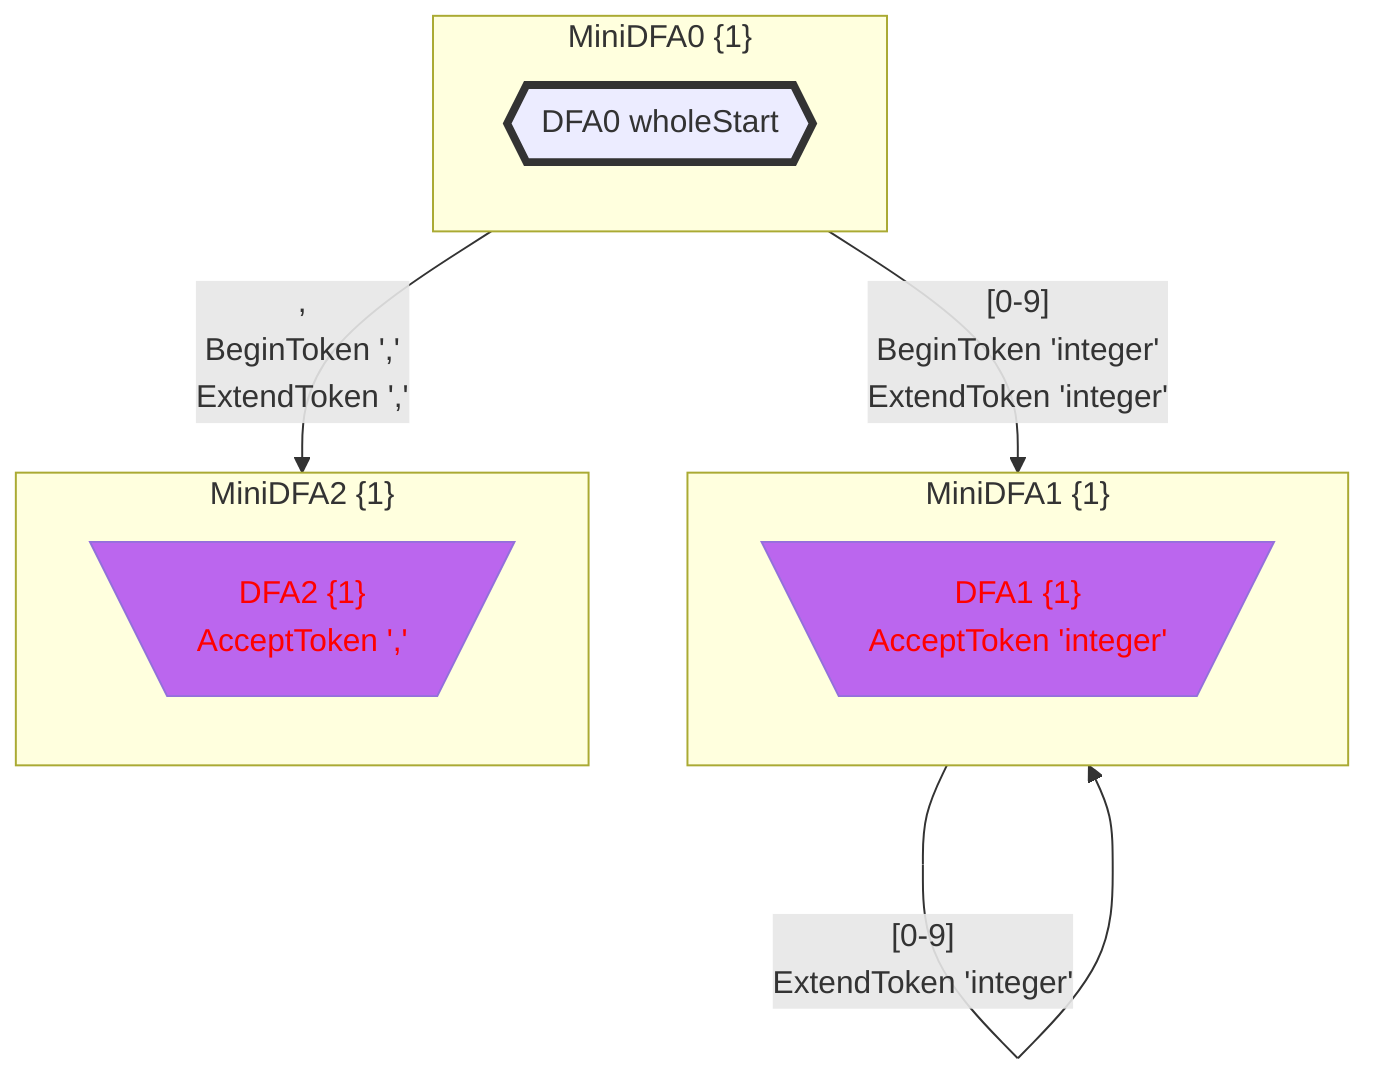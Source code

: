 flowchart
classDef c0001 color:#FF0000;
classDef c0010 stroke-dasharray: 10 10;
classDef c0011 stroke-dasharray: 10 10,color:#FF0000;
classDef c0100 fill:#BB66EE;
classDef c0101 fill:#BB66EE,color:#FF0000;
classDef c0110 fill:#BB66EE,stroke-dasharray: 10 10;
classDef c0111 fill:#BB66EE,stroke-dasharray: 10 10,color:#FF0000;
classDef c1000 stroke:#333,stroke-width:4px;
classDef c1001 stroke:#333,stroke-width:4px,color:#FF0000;
classDef c1010 stroke:#333,stroke-width:4px,stroke-dasharray: 10 10;
classDef c1011 stroke:#333,stroke-width:4px,stroke-dasharray: 10 10,color:#FF0000;
classDef c1100 stroke:#333,stroke-width:4px,fill:#BB66EE;
classDef c1101 stroke:#333,stroke-width:4px,fill:#BB66EE,color:#FF0000;
classDef c1110 stroke:#333,stroke-width:4px,fill:#BB66EE,stroke-dasharray: 10 10;
classDef c1111 stroke:#333,stroke-width:4px,fill:#BB66EE,stroke-dasharray: 10 10,color:#FF0000;
subgraph MiniDFA0_96068073["MiniDFA0 {1}"]
DFA0_585978999_0{{"DFA0 wholeStart"}}
class DFA0_585978999_0 c1000;
end
class MiniDFA0_96068073 c1000;
subgraph MiniDFA1_310322936["MiniDFA1 {1}"]
DFA1_1120076600_1[\"DFA1 {1}
AcceptToken 'integer'"/]
class DFA1_1120076600_1 c0101;
end
class MiniDFA1_310322936 c0101;
subgraph MiniDFA2_-1741180269["MiniDFA2 {1}"]
DFA2_-1955808288_2[\"DFA2 {1}
AcceptToken ','"/]
class DFA2_-1955808288_2 c0101;
end
class MiniDFA2_-1741180269 c0101;
MiniDFA0_96068073 -->|"[0-9]
BeginToken 'integer'
ExtendToken 'integer'"|MiniDFA1_310322936
MiniDFA0_96068073 -->|",
BeginToken ','
ExtendToken ','"|MiniDFA2_-1741180269
MiniDFA1_310322936 -->|"[0-9]
ExtendToken 'integer'"|MiniDFA1_310322936